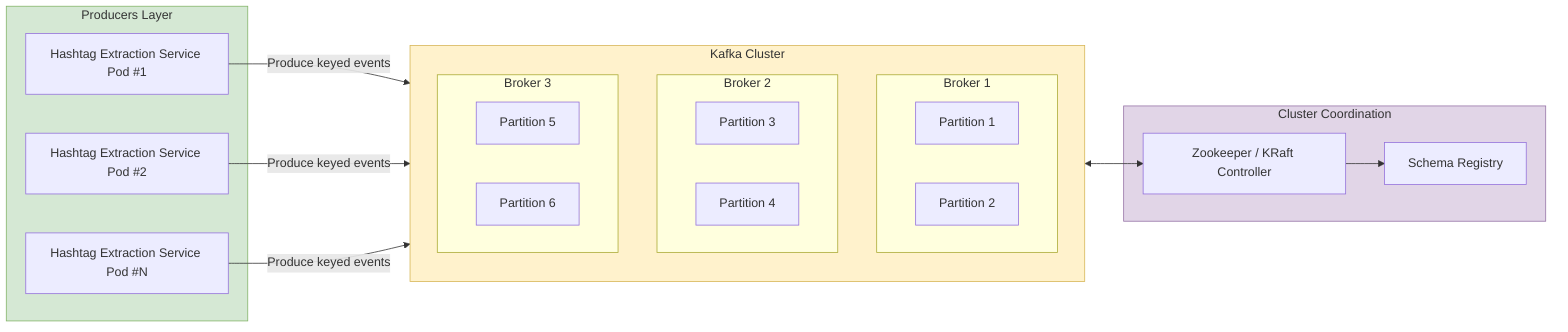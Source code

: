flowchart LR
    subgraph P["Producers Layer"]
        P1["Hashtag Extraction Service Pod #1"]
        P2["Hashtag Extraction Service Pod #2"]
        P3["Hashtag Extraction Service Pod #N"]
    end

    subgraph K["Kafka Cluster"]
        subgraph KB1["Broker 1"]
            K1P1["Partition 1"]
            K1P2["Partition 2"]
        end
        subgraph KB2["Broker 2"]
            K2P3["Partition 3"]
            K2P4["Partition 4"]
        end
        subgraph KB3["Broker 3"]
            K3P5["Partition 5"]
            K3P6["Partition 6"]
        end
    end

    subgraph Z["Cluster Coordination"]
        ZK["Zookeeper / KRaft Controller"]
        SR["Schema Registry"]
    end

    P1 -->|Produce keyed events| K
    P2 -->|Produce keyed events| K
    P3 -->|Produce keyed events| K

    K <--> ZK
    ZK --> SR

    style P fill:#D5E8D4,stroke:#82B366
    style K fill:#FFF2CC,stroke:#D6B656
    style Z fill:#E1D5E7,stroke:#9673A6